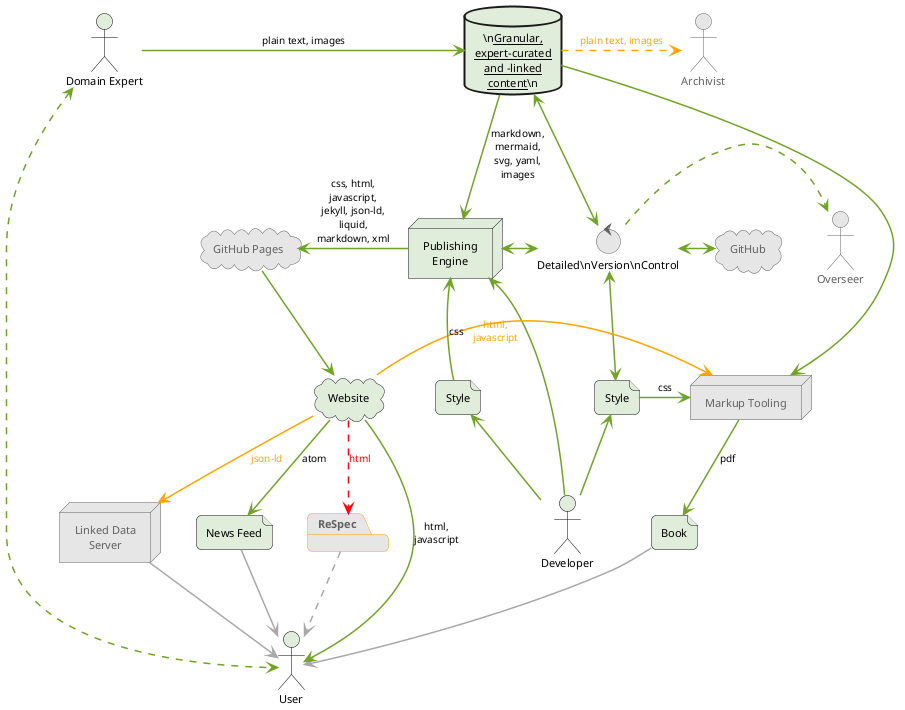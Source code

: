'' PlantUML Class Diagram
'' https://www.plantuml.com/plantuml

@startuml

skinparam defaultFontColor black
skinparam defaultFontName Lucida Sans
skinparam defaultTextAlignment center
skinparam defaultFontSize 11
skinparam defaultFontStyle normal
skinparam shadowing false
skinparam wrapWidth 90
skinparam roundCorner 10
skinparam class {
    ArrowColor #70a426
    ArrowFontSize 10
    ArrowThickness 1.5
    AttributeIconSize 0
    BackgroundColor #ffffff
    BorderColor #007bc7
    BorderThickness 2.5
    FontColor #007bc7
    FontSize 12
    FontStyle bold
}

hide circle
hide empty members
'' hide attributes
'' hide methods
hide namespace
'' hide stereotype

'' hide Site
hide Snippet

'' green #e1eddb
'' yellow #fefbdd
'' red #f9dfdd
'' light gray #e6e6e6
'' dark gray #606060

'' =================================================================================================

'' title Conceptual architecture for publishing linked data-specification details on the web using a static site generator

'' Jekyll expects a layout variable in the front matter of each page

actor DomainExpert #e1eddb;line:black [
Domain Expert
]

actor Developer #e1eddb;line:black

actor Overseer #e6e6e6;line:606060;text:606060

actor Archivist #e6e6e6;line:606060;text:606060
'' https://www.snia.org/tech_activities/standards/curr_standards/sirf

actor User #e1eddb;line:black

control Git #e6e6e6;line:606060 [
Detailed\nVersion\nControl
]

cloud GitHub #e6e6e6;line:606060;text:606060

cloud GitHubPages #e6e6e6;line:606060;text:606060 [
GitHub Pages
]

node Engine #e1eddb [
Publishing Engine
]

node MarkupTool #e6e6e6;line:606060;text:606060 [
Markup Tooling
]

node LinkedDataServer #e6e6e6;line:606060;text:606060 [
Linked Data Server
]

file NewsFeed #e1eddb [
News Feed
]

file Book #e1eddb

file StyleSheetPdf #e1eddb [
Style
]

file StyleSheetWeb #e1eddb [
Style
]

database database #line.bold;back:e1eddb [
\n<u>Granular, expert-curated and -linked content</u>\n
'' ..
'' \n<i>Common plain-text-based Internet standards (e.g. markdown, mermaid, svg and yaml) and common web image formats</i>
]

cloud Website #e1eddb

package ReSpec #e6e6e6;line:orange;text:606060

database <--> Git
Git <-> GitHub
Git .right.> Overseer
Developer -up-> Engine
'' Developer --> LinkedDataServer
Developer -up-> StyleSheetPdf
Developer -up-> StyleSheetWeb
DomainExpert -> database : plain text, images
database .[#orange]> Archivist #text:orange : plain text, images
Engine <-> Git
StyleSheetPdf <-up-> Git
'' DomainExpert --> Git
'' Developer --> Git
database --> Engine : markdown,\nmermaid,\nsvg, yaml,\nimages
Engine -left-> GitHubPages : css, html,\njavascript,\njekyll, json-ld,\nliquid,\nmarkdown, xml
GitHubPages --> Website
Website --> NewsFeed : atom
Website -[#orange]> MarkupTool #text:orange : html,\njavascript
Book -[#a8a8a8]-> User
NewsFeed -[#a8a8a8]-> User
Website --> User : html,\njavascript
Website -[#orange]-> LinkedDataServer #text:orange : json-ld
Website .[#red].> ReSpec #text:red : html
ReSpec .[#a8a8a8].> User
User <.up.> DomainExpert
database --> MarkupTool
StyleSheetPdf -> MarkupTool : css
StyleSheetWeb -up-> Engine : css
MarkupTool --> Book : pdf
LinkedDataServer -[#a8a8a8]-> User

@enduml
